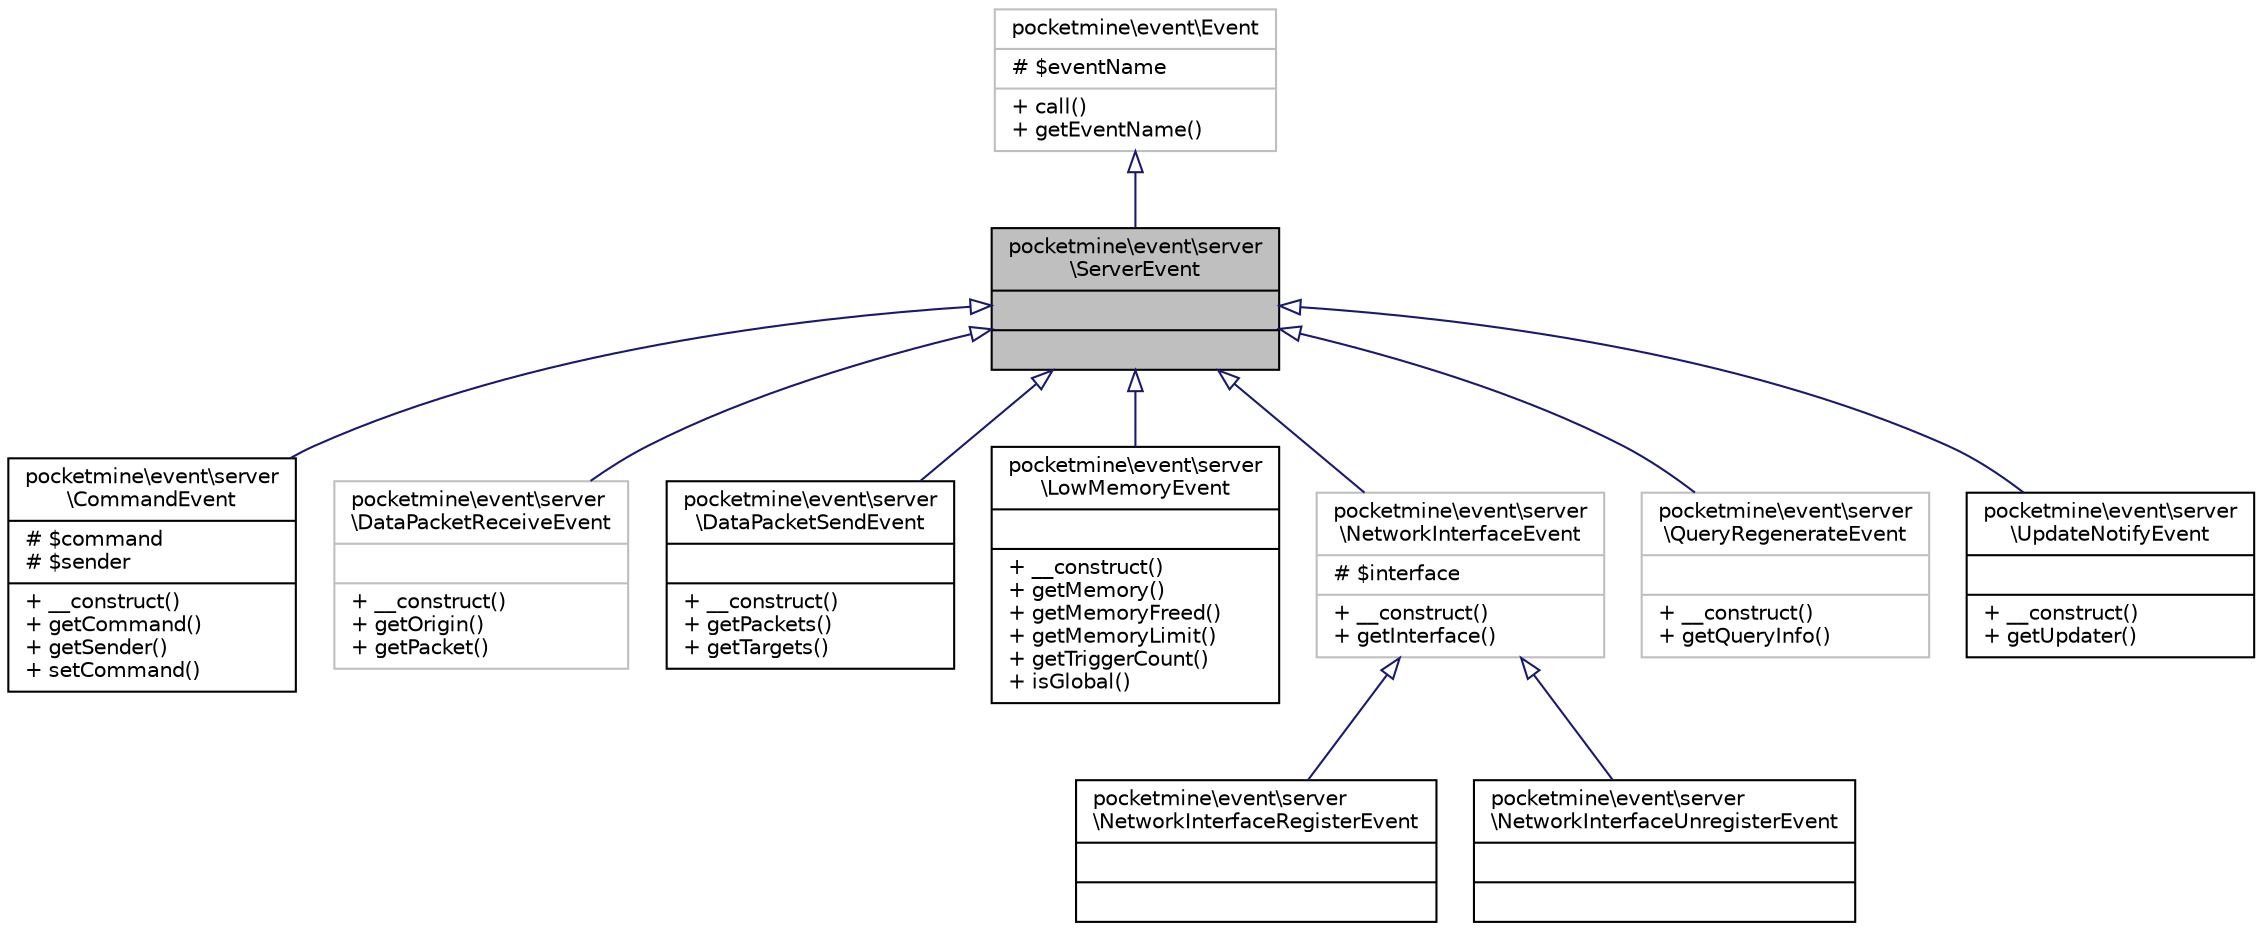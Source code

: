 digraph "pocketmine\event\server\ServerEvent"
{
 // INTERACTIVE_SVG=YES
 // LATEX_PDF_SIZE
  edge [fontname="Helvetica",fontsize="10",labelfontname="Helvetica",labelfontsize="10"];
  node [fontname="Helvetica",fontsize="10",shape=record];
  Node1 [label="{pocketmine\\event\\server\l\\ServerEvent\n||}",height=0.2,width=0.4,color="black", fillcolor="grey75", style="filled", fontcolor="black",tooltip=" "];
  Node2 -> Node1 [dir="back",color="midnightblue",fontsize="10",style="solid",arrowtail="onormal",fontname="Helvetica"];
  Node2 [label="{pocketmine\\event\\Event\n|# $eventName\l|+ call()\l+ getEventName()\l}",height=0.2,width=0.4,color="grey75", fillcolor="white", style="filled",URL="$d1/d2f/classpocketmine_1_1event_1_1_event.html",tooltip=" "];
  Node1 -> Node3 [dir="back",color="midnightblue",fontsize="10",style="solid",arrowtail="onormal",fontname="Helvetica"];
  Node3 [label="{pocketmine\\event\\server\l\\CommandEvent\n|# $command\l# $sender\l|+ __construct()\l+ getCommand()\l+ getSender()\l+ setCommand()\l}",height=0.2,width=0.4,color="black", fillcolor="white", style="filled",URL="$da/d32/classpocketmine_1_1event_1_1server_1_1_command_event.html",tooltip=" "];
  Node1 -> Node4 [dir="back",color="midnightblue",fontsize="10",style="solid",arrowtail="onormal",fontname="Helvetica"];
  Node4 [label="{pocketmine\\event\\server\l\\DataPacketReceiveEvent\n||+ __construct()\l+ getOrigin()\l+ getPacket()\l}",height=0.2,width=0.4,color="grey75", fillcolor="white", style="filled",URL="$d1/dcc/classpocketmine_1_1event_1_1server_1_1_data_packet_receive_event.html",tooltip=" "];
  Node1 -> Node5 [dir="back",color="midnightblue",fontsize="10",style="solid",arrowtail="onormal",fontname="Helvetica"];
  Node5 [label="{pocketmine\\event\\server\l\\DataPacketSendEvent\n||+ __construct()\l+ getPackets()\l+ getTargets()\l}",height=0.2,width=0.4,color="black", fillcolor="white", style="filled",URL="$d5/dd4/classpocketmine_1_1event_1_1server_1_1_data_packet_send_event.html",tooltip=" "];
  Node1 -> Node6 [dir="back",color="midnightblue",fontsize="10",style="solid",arrowtail="onormal",fontname="Helvetica"];
  Node6 [label="{pocketmine\\event\\server\l\\LowMemoryEvent\n||+ __construct()\l+ getMemory()\l+ getMemoryFreed()\l+ getMemoryLimit()\l+ getTriggerCount()\l+ isGlobal()\l}",height=0.2,width=0.4,color="black", fillcolor="white", style="filled",URL="$df/def/classpocketmine_1_1event_1_1server_1_1_low_memory_event.html",tooltip=" "];
  Node1 -> Node7 [dir="back",color="midnightblue",fontsize="10",style="solid",arrowtail="onormal",fontname="Helvetica"];
  Node7 [label="{pocketmine\\event\\server\l\\NetworkInterfaceEvent\n|# $interface\l|+ __construct()\l+ getInterface()\l}",height=0.2,width=0.4,color="grey75", fillcolor="white", style="filled",URL="$d3/d1a/classpocketmine_1_1event_1_1server_1_1_network_interface_event.html",tooltip=" "];
  Node7 -> Node8 [dir="back",color="midnightblue",fontsize="10",style="solid",arrowtail="onormal",fontname="Helvetica"];
  Node8 [label="{pocketmine\\event\\server\l\\NetworkInterfaceRegisterEvent\n||}",height=0.2,width=0.4,color="black", fillcolor="white", style="filled",URL="$d8/d02/classpocketmine_1_1event_1_1server_1_1_network_interface_register_event.html",tooltip=" "];
  Node7 -> Node9 [dir="back",color="midnightblue",fontsize="10",style="solid",arrowtail="onormal",fontname="Helvetica"];
  Node9 [label="{pocketmine\\event\\server\l\\NetworkInterfaceUnregisterEvent\n||}",height=0.2,width=0.4,color="black", fillcolor="white", style="filled",URL="$d5/db8/classpocketmine_1_1event_1_1server_1_1_network_interface_unregister_event.html",tooltip=" "];
  Node1 -> Node10 [dir="back",color="midnightblue",fontsize="10",style="solid",arrowtail="onormal",fontname="Helvetica"];
  Node10 [label="{pocketmine\\event\\server\l\\QueryRegenerateEvent\n||+ __construct()\l+ getQueryInfo()\l}",height=0.2,width=0.4,color="grey75", fillcolor="white", style="filled",URL="$dd/d42/classpocketmine_1_1event_1_1server_1_1_query_regenerate_event.html",tooltip=" "];
  Node1 -> Node11 [dir="back",color="midnightblue",fontsize="10",style="solid",arrowtail="onormal",fontname="Helvetica"];
  Node11 [label="{pocketmine\\event\\server\l\\UpdateNotifyEvent\n||+ __construct()\l+ getUpdater()\l}",height=0.2,width=0.4,color="black", fillcolor="white", style="filled",URL="$d1/dc2/classpocketmine_1_1event_1_1server_1_1_update_notify_event.html",tooltip=" "];
}
